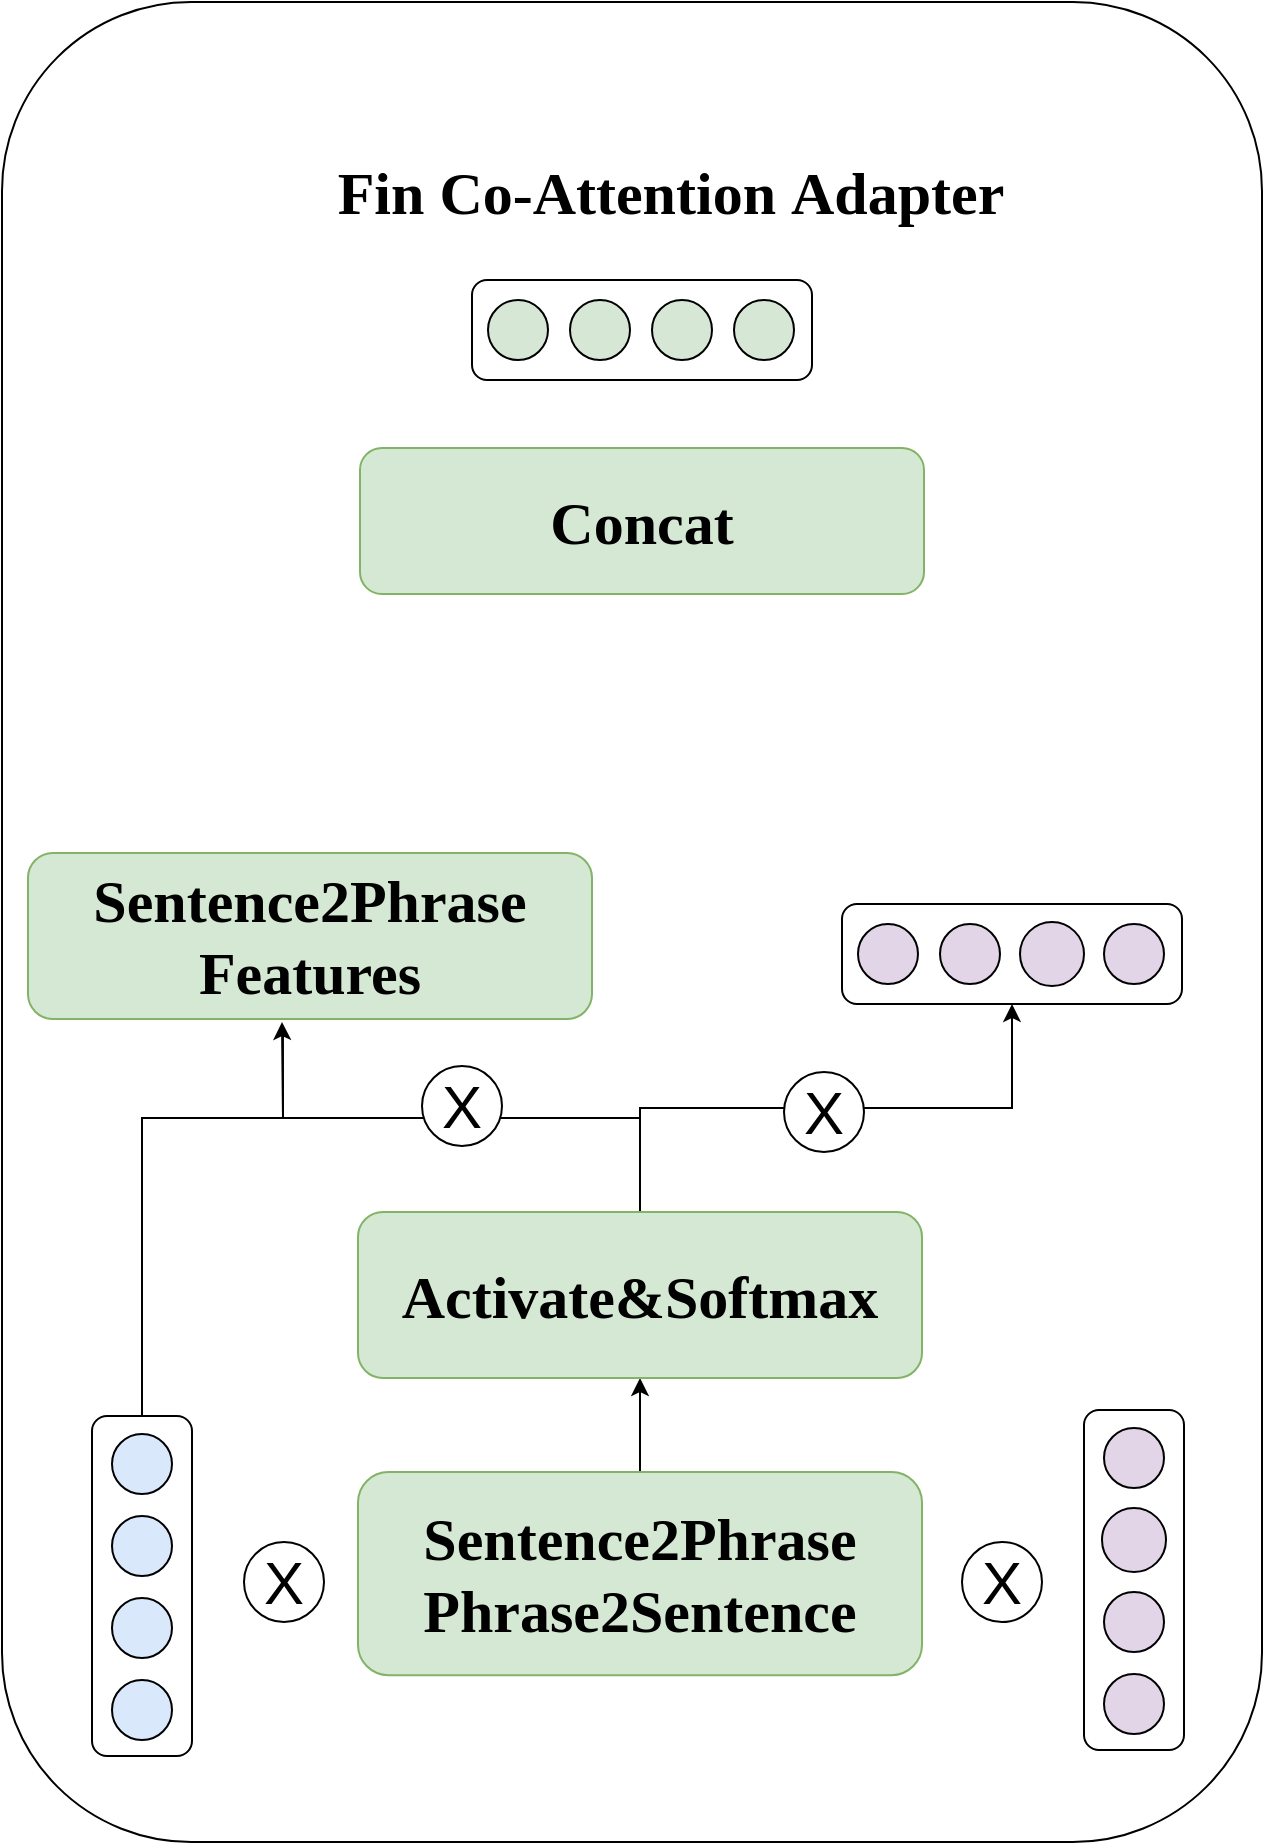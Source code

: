 <mxfile version="22.1.5" type="github">
  <diagram name="第 1 页" id="lpY09yJB2JzATnIjoB9Q">
    <mxGraphModel dx="-301" dy="1504" grid="1" gridSize="10" guides="1" tooltips="1" connect="1" arrows="1" fold="1" page="1" pageScale="1" pageWidth="827" pageHeight="1169" math="0" shadow="0">
      <root>
        <mxCell id="0" />
        <mxCell id="1" parent="0" />
        <mxCell id="UGZcTaDrgIyGbtzRg7HA-19" value="" style="rounded=1;whiteSpace=wrap;html=1;" vertex="1" parent="1">
          <mxGeometry x="1140" y="-180" width="630" height="920" as="geometry" />
        </mxCell>
        <mxCell id="UGZcTaDrgIyGbtzRg7HA-20" value="&lt;font face=&quot;Times New Roman&quot; style=&quot;font-size: 30px;&quot;&gt;&lt;b&gt;Fin Co-Attention&amp;nbsp;&lt;/b&gt;&lt;/font&gt;&lt;font size=&quot;1&quot; face=&quot;Times New Roman&quot;&gt;&lt;b style=&quot;font-size: 30px;&quot;&gt;Adapter&lt;/b&gt;&lt;/font&gt;" style="text;html=1;align=center;verticalAlign=middle;resizable=0;points=[];autosize=1;strokeColor=none;fillColor=none;" vertex="1" parent="1">
          <mxGeometry x="1294" y="-109.999" width="360" height="50" as="geometry" />
        </mxCell>
        <mxCell id="UGZcTaDrgIyGbtzRg7HA-68" style="edgeStyle=orthogonalEdgeStyle;rounded=0;orthogonalLoop=1;jettySize=auto;html=1;exitX=0.5;exitY=0;exitDx=0;exitDy=0;entryX=0.5;entryY=1;entryDx=0;entryDy=0;" edge="1" parent="1" source="UGZcTaDrgIyGbtzRg7HA-22" target="UGZcTaDrgIyGbtzRg7HA-44">
          <mxGeometry relative="1" as="geometry" />
        </mxCell>
        <mxCell id="UGZcTaDrgIyGbtzRg7HA-22" value="&lt;b style=&quot;border-color: var(--border-color); font-family: &amp;quot;Times New Roman&amp;quot;; font-size: 30px;&quot;&gt;Sentence2&lt;/b&gt;&lt;b style=&quot;border-color: var(--border-color); font-family: &amp;quot;Times New Roman&amp;quot;; font-size: 30px;&quot;&gt;Phrase&lt;br&gt;&lt;b style=&quot;border-color: var(--border-color);&quot;&gt;Phrase2Sentence&lt;/b&gt;&lt;br&gt;&lt;/b&gt;" style="rounded=1;whiteSpace=wrap;html=1;fillColor=#d5e8d4;strokeColor=#82b366;" vertex="1" parent="1">
          <mxGeometry x="1318" y="555" width="282" height="101.6" as="geometry" />
        </mxCell>
        <mxCell id="UGZcTaDrgIyGbtzRg7HA-24" value="&lt;div&gt;&lt;font style=&quot;font-size: 30px;&quot;&gt;X&lt;/font&gt;&lt;/div&gt;" style="ellipse;whiteSpace=wrap;html=1;aspect=fixed;" vertex="1" parent="1">
          <mxGeometry x="1261" y="589.996" width="40" height="40" as="geometry" />
        </mxCell>
        <mxCell id="UGZcTaDrgIyGbtzRg7HA-26" value="&lt;div&gt;&lt;font style=&quot;font-size: 30px;&quot;&gt;X&lt;/font&gt;&lt;/div&gt;" style="ellipse;whiteSpace=wrap;html=1;aspect=fixed;" vertex="1" parent="1">
          <mxGeometry x="1620" y="589.996" width="40" height="40" as="geometry" />
        </mxCell>
        <mxCell id="UGZcTaDrgIyGbtzRg7HA-27" value="" style="group" vertex="1" connectable="0" parent="1">
          <mxGeometry x="1185" y="527" width="50" height="170" as="geometry" />
        </mxCell>
        <mxCell id="UGZcTaDrgIyGbtzRg7HA-28" value="" style="rounded=1;whiteSpace=wrap;html=1;direction=west;rotation=90;container=0;" vertex="1" parent="UGZcTaDrgIyGbtzRg7HA-27">
          <mxGeometry x="-60" y="60" width="170" height="50" as="geometry" />
        </mxCell>
        <mxCell id="UGZcTaDrgIyGbtzRg7HA-29" value="" style="ellipse;whiteSpace=wrap;html=1;aspect=fixed;fillColor=#dae8fc;direction=west;container=0;" vertex="1" parent="UGZcTaDrgIyGbtzRg7HA-27">
          <mxGeometry x="10" y="9" width="30" height="30" as="geometry" />
        </mxCell>
        <mxCell id="UGZcTaDrgIyGbtzRg7HA-30" value="" style="ellipse;whiteSpace=wrap;html=1;aspect=fixed;fillColor=#dae8fc;direction=west;container=0;" vertex="1" parent="UGZcTaDrgIyGbtzRg7HA-27">
          <mxGeometry x="10" y="50" width="30" height="30" as="geometry" />
        </mxCell>
        <mxCell id="UGZcTaDrgIyGbtzRg7HA-31" value="" style="ellipse;whiteSpace=wrap;html=1;aspect=fixed;fillColor=#dae8fc;direction=west;container=0;" vertex="1" parent="UGZcTaDrgIyGbtzRg7HA-27">
          <mxGeometry x="10" y="91" width="30" height="30" as="geometry" />
        </mxCell>
        <mxCell id="UGZcTaDrgIyGbtzRg7HA-32" value="" style="ellipse;whiteSpace=wrap;html=1;aspect=fixed;fillColor=#dae8fc;direction=west;container=0;" vertex="1" parent="UGZcTaDrgIyGbtzRg7HA-27">
          <mxGeometry x="10" y="132" width="30" height="30" as="geometry" />
        </mxCell>
        <mxCell id="UGZcTaDrgIyGbtzRg7HA-78" style="edgeStyle=orthogonalEdgeStyle;rounded=0;orthogonalLoop=1;jettySize=auto;html=1;exitX=0.5;exitY=0;exitDx=0;exitDy=0;entryX=0.5;entryY=1;entryDx=0;entryDy=0;" edge="1" parent="1" source="UGZcTaDrgIyGbtzRg7HA-44" target="UGZcTaDrgIyGbtzRg7HA-61">
          <mxGeometry relative="1" as="geometry" />
        </mxCell>
        <mxCell id="UGZcTaDrgIyGbtzRg7HA-81" style="edgeStyle=orthogonalEdgeStyle;rounded=0;orthogonalLoop=1;jettySize=auto;html=1;exitX=0.5;exitY=0;exitDx=0;exitDy=0;" edge="1" parent="1" source="UGZcTaDrgIyGbtzRg7HA-44">
          <mxGeometry relative="1" as="geometry">
            <mxPoint x="1280" y="330" as="targetPoint" />
          </mxGeometry>
        </mxCell>
        <mxCell id="UGZcTaDrgIyGbtzRg7HA-44" value="&lt;b style=&quot;border-color: var(--border-color); font-family: &amp;quot;Times New Roman&amp;quot;; font-size: 30px;&quot;&gt;Activate&amp;amp;Softmax&lt;br&gt;&lt;/b&gt;" style="rounded=1;whiteSpace=wrap;html=1;fillColor=#d5e8d4;strokeColor=#82b366;" vertex="1" parent="1">
          <mxGeometry x="1318" y="425" width="282" height="83" as="geometry" />
        </mxCell>
        <mxCell id="UGZcTaDrgIyGbtzRg7HA-59" value="" style="group" vertex="1" connectable="0" parent="1">
          <mxGeometry x="1681" y="524" width="50" height="170" as="geometry" />
        </mxCell>
        <mxCell id="UGZcTaDrgIyGbtzRg7HA-33" value="" style="rounded=1;whiteSpace=wrap;html=1;direction=west;rotation=90;container=0;" vertex="1" parent="UGZcTaDrgIyGbtzRg7HA-59">
          <mxGeometry x="-60" y="60" width="170" height="50" as="geometry" />
        </mxCell>
        <mxCell id="UGZcTaDrgIyGbtzRg7HA-34" value="" style="ellipse;whiteSpace=wrap;html=1;aspect=fixed;fillColor=#e1d5e7;direction=west;container=0;" vertex="1" parent="UGZcTaDrgIyGbtzRg7HA-59">
          <mxGeometry x="10" y="9" width="30" height="30" as="geometry" />
        </mxCell>
        <mxCell id="UGZcTaDrgIyGbtzRg7HA-35" value="" style="ellipse;whiteSpace=wrap;html=1;aspect=fixed;fillColor=#e1d5e7;direction=west;container=0;" vertex="1" parent="UGZcTaDrgIyGbtzRg7HA-59">
          <mxGeometry x="9" y="49" width="32" height="32" as="geometry" />
        </mxCell>
        <mxCell id="UGZcTaDrgIyGbtzRg7HA-36" value="" style="ellipse;whiteSpace=wrap;html=1;aspect=fixed;fillColor=#e1d5e7;direction=west;container=0;" vertex="1" parent="UGZcTaDrgIyGbtzRg7HA-59">
          <mxGeometry x="10" y="91" width="30" height="30" as="geometry" />
        </mxCell>
        <mxCell id="UGZcTaDrgIyGbtzRg7HA-37" value="" style="ellipse;whiteSpace=wrap;html=1;aspect=fixed;fillColor=#e1d5e7;direction=west;container=0;" vertex="1" parent="UGZcTaDrgIyGbtzRg7HA-59">
          <mxGeometry x="10" y="132" width="30" height="30" as="geometry" />
        </mxCell>
        <mxCell id="UGZcTaDrgIyGbtzRg7HA-60" value="" style="group;rotation=90;" vertex="1" connectable="0" parent="1">
          <mxGeometry x="1620" y="211" width="50" height="170" as="geometry" />
        </mxCell>
        <mxCell id="UGZcTaDrgIyGbtzRg7HA-61" value="" style="rounded=1;whiteSpace=wrap;html=1;direction=west;rotation=180;container=0;" vertex="1" parent="UGZcTaDrgIyGbtzRg7HA-60">
          <mxGeometry x="-60" y="60" width="170" height="50" as="geometry" />
        </mxCell>
        <mxCell id="UGZcTaDrgIyGbtzRg7HA-62" value="" style="ellipse;whiteSpace=wrap;html=1;aspect=fixed;fillColor=#e1d5e7;direction=west;container=0;rotation=90;" vertex="1" parent="UGZcTaDrgIyGbtzRg7HA-60">
          <mxGeometry x="71" y="70" width="30" height="30" as="geometry" />
        </mxCell>
        <mxCell id="UGZcTaDrgIyGbtzRg7HA-63" value="" style="ellipse;whiteSpace=wrap;html=1;aspect=fixed;fillColor=#e1d5e7;direction=west;container=0;rotation=90;" vertex="1" parent="UGZcTaDrgIyGbtzRg7HA-60">
          <mxGeometry x="29" y="69" width="32" height="32" as="geometry" />
        </mxCell>
        <mxCell id="UGZcTaDrgIyGbtzRg7HA-64" value="" style="ellipse;whiteSpace=wrap;html=1;aspect=fixed;fillColor=#e1d5e7;direction=west;container=0;rotation=90;" vertex="1" parent="UGZcTaDrgIyGbtzRg7HA-60">
          <mxGeometry x="-11" y="70" width="30" height="30" as="geometry" />
        </mxCell>
        <mxCell id="UGZcTaDrgIyGbtzRg7HA-65" value="" style="ellipse;whiteSpace=wrap;html=1;aspect=fixed;fillColor=#e1d5e7;direction=west;container=0;rotation=90;" vertex="1" parent="UGZcTaDrgIyGbtzRg7HA-60">
          <mxGeometry x="-52" y="70" width="30" height="30" as="geometry" />
        </mxCell>
        <mxCell id="UGZcTaDrgIyGbtzRg7HA-69" value="&lt;div&gt;&lt;font style=&quot;font-size: 30px;&quot;&gt;X&lt;/font&gt;&lt;/div&gt;" style="ellipse;whiteSpace=wrap;html=1;aspect=fixed;" vertex="1" parent="1">
          <mxGeometry x="1350" y="351.996" width="40" height="40" as="geometry" />
        </mxCell>
        <mxCell id="UGZcTaDrgIyGbtzRg7HA-70" value="&lt;div&gt;&lt;font style=&quot;font-size: 30px;&quot;&gt;X&lt;/font&gt;&lt;/div&gt;" style="ellipse;whiteSpace=wrap;html=1;aspect=fixed;" vertex="1" parent="1">
          <mxGeometry x="1531" y="354.996" width="40" height="40" as="geometry" />
        </mxCell>
        <mxCell id="UGZcTaDrgIyGbtzRg7HA-72" value="" style="group;rotation=90;" vertex="1" connectable="0" parent="1">
          <mxGeometry x="1435" y="-101" width="50" height="170" as="geometry" />
        </mxCell>
        <mxCell id="UGZcTaDrgIyGbtzRg7HA-39" value="" style="rounded=1;whiteSpace=wrap;html=1;direction=west;rotation=180;container=0;" vertex="1" parent="UGZcTaDrgIyGbtzRg7HA-72">
          <mxGeometry x="-60" y="60" width="170" height="50" as="geometry" />
        </mxCell>
        <mxCell id="UGZcTaDrgIyGbtzRg7HA-40" value="" style="ellipse;whiteSpace=wrap;html=1;aspect=fixed;fillColor=#d6e8d5;direction=west;container=0;rotation=90;" vertex="1" parent="UGZcTaDrgIyGbtzRg7HA-72">
          <mxGeometry x="71" y="70" width="30" height="30" as="geometry" />
        </mxCell>
        <mxCell id="UGZcTaDrgIyGbtzRg7HA-41" value="" style="ellipse;whiteSpace=wrap;html=1;aspect=fixed;fillColor=#d6e8d5;direction=west;container=0;rotation=90;" vertex="1" parent="UGZcTaDrgIyGbtzRg7HA-72">
          <mxGeometry x="30" y="70" width="30" height="30" as="geometry" />
        </mxCell>
        <mxCell id="UGZcTaDrgIyGbtzRg7HA-42" value="" style="ellipse;whiteSpace=wrap;html=1;aspect=fixed;fillColor=#d6e8d5;direction=west;container=0;rotation=90;" vertex="1" parent="UGZcTaDrgIyGbtzRg7HA-72">
          <mxGeometry x="-11" y="70" width="30" height="30" as="geometry" />
        </mxCell>
        <mxCell id="UGZcTaDrgIyGbtzRg7HA-43" value="" style="ellipse;whiteSpace=wrap;html=1;aspect=fixed;fillColor=#d6e8d5;direction=west;container=0;rotation=90;" vertex="1" parent="UGZcTaDrgIyGbtzRg7HA-72">
          <mxGeometry x="-52" y="70" width="30" height="30" as="geometry" />
        </mxCell>
        <mxCell id="UGZcTaDrgIyGbtzRg7HA-74" value="&lt;b style=&quot;border-color: var(--border-color); font-family: &amp;quot;Times New Roman&amp;quot;; font-size: 30px;&quot;&gt;Concat&lt;br&gt;&lt;/b&gt;" style="rounded=1;whiteSpace=wrap;html=1;fillColor=#d5e8d4;strokeColor=#82b366;" vertex="1" parent="1">
          <mxGeometry x="1319" y="43" width="282" height="73" as="geometry" />
        </mxCell>
        <mxCell id="UGZcTaDrgIyGbtzRg7HA-80" value="&lt;b style=&quot;border-color: var(--border-color); font-family: &amp;quot;Times New Roman&amp;quot;; font-size: 30px;&quot;&gt;&lt;b style=&quot;border-color: var(--border-color);&quot;&gt;Sentence2&lt;/b&gt;&lt;b style=&quot;border-color: var(--border-color);&quot;&gt;Phrase&lt;br&gt;&lt;/b&gt;Features&lt;br&gt;&lt;/b&gt;" style="rounded=1;whiteSpace=wrap;html=1;fillColor=#d5e8d4;strokeColor=#82b366;" vertex="1" parent="1">
          <mxGeometry x="1153" y="245.5" width="282" height="83" as="geometry" />
        </mxCell>
        <mxCell id="UGZcTaDrgIyGbtzRg7HA-82" style="edgeStyle=orthogonalEdgeStyle;rounded=0;orthogonalLoop=1;jettySize=auto;html=1;exitX=1;exitY=0.5;exitDx=0;exitDy=0;entryX=0.452;entryY=1.078;entryDx=0;entryDy=0;entryPerimeter=0;endArrow=none;endFill=0;" edge="1" parent="1" source="UGZcTaDrgIyGbtzRg7HA-28">
          <mxGeometry relative="1" as="geometry">
            <mxPoint x="1210" y="525" as="sourcePoint" />
            <mxPoint x="1280.464" y="332.974" as="targetPoint" />
            <Array as="points">
              <mxPoint x="1210" y="378" />
              <mxPoint x="1280" y="378" />
            </Array>
          </mxGeometry>
        </mxCell>
      </root>
    </mxGraphModel>
  </diagram>
</mxfile>
